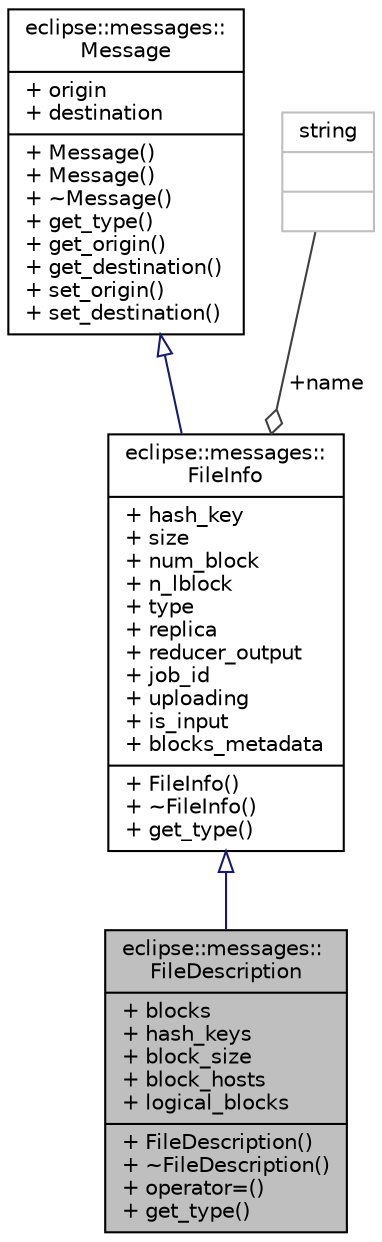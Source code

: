 digraph "eclipse::messages::FileDescription"
{
  edge [fontname="Helvetica",fontsize="10",labelfontname="Helvetica",labelfontsize="10"];
  node [fontname="Helvetica",fontsize="10",shape=record];
  Node1 [label="{eclipse::messages::\lFileDescription\n|+ blocks\l+ hash_keys\l+ block_size\l+ block_hosts\l+ logical_blocks\l|+ FileDescription()\l+ ~FileDescription()\l+ operator=()\l+ get_type()\l}",height=0.2,width=0.4,color="black", fillcolor="grey75", style="filled" fontcolor="black"];
  Node2 -> Node1 [dir="back",color="midnightblue",fontsize="10",style="solid",arrowtail="onormal",fontname="Helvetica"];
  Node2 [label="{eclipse::messages::\lFileInfo\n|+ hash_key\l+ size\l+ num_block\l+ n_lblock\l+ type\l+ replica\l+ reducer_output\l+ job_id\l+ uploading\l+ is_input\l+ blocks_metadata\l|+ FileInfo()\l+ ~FileInfo()\l+ get_type()\l}",height=0.2,width=0.4,color="black", fillcolor="white", style="filled",URL="$structeclipse_1_1messages_1_1FileInfo.html"];
  Node3 -> Node2 [dir="back",color="midnightblue",fontsize="10",style="solid",arrowtail="onormal",fontname="Helvetica"];
  Node3 [label="{eclipse::messages::\lMessage\n|+ origin\l+ destination\l|+ Message()\l+ Message()\l+ ~Message()\l+ get_type()\l+ get_origin()\l+ get_destination()\l+ set_origin()\l+ set_destination()\l}",height=0.2,width=0.4,color="black", fillcolor="white", style="filled",URL="$structeclipse_1_1messages_1_1Message.html"];
  Node4 -> Node2 [color="grey25",fontsize="10",style="solid",label=" +name" ,arrowhead="odiamond",fontname="Helvetica"];
  Node4 [label="{string\n||}",height=0.2,width=0.4,color="grey75", fillcolor="white", style="filled"];
}
